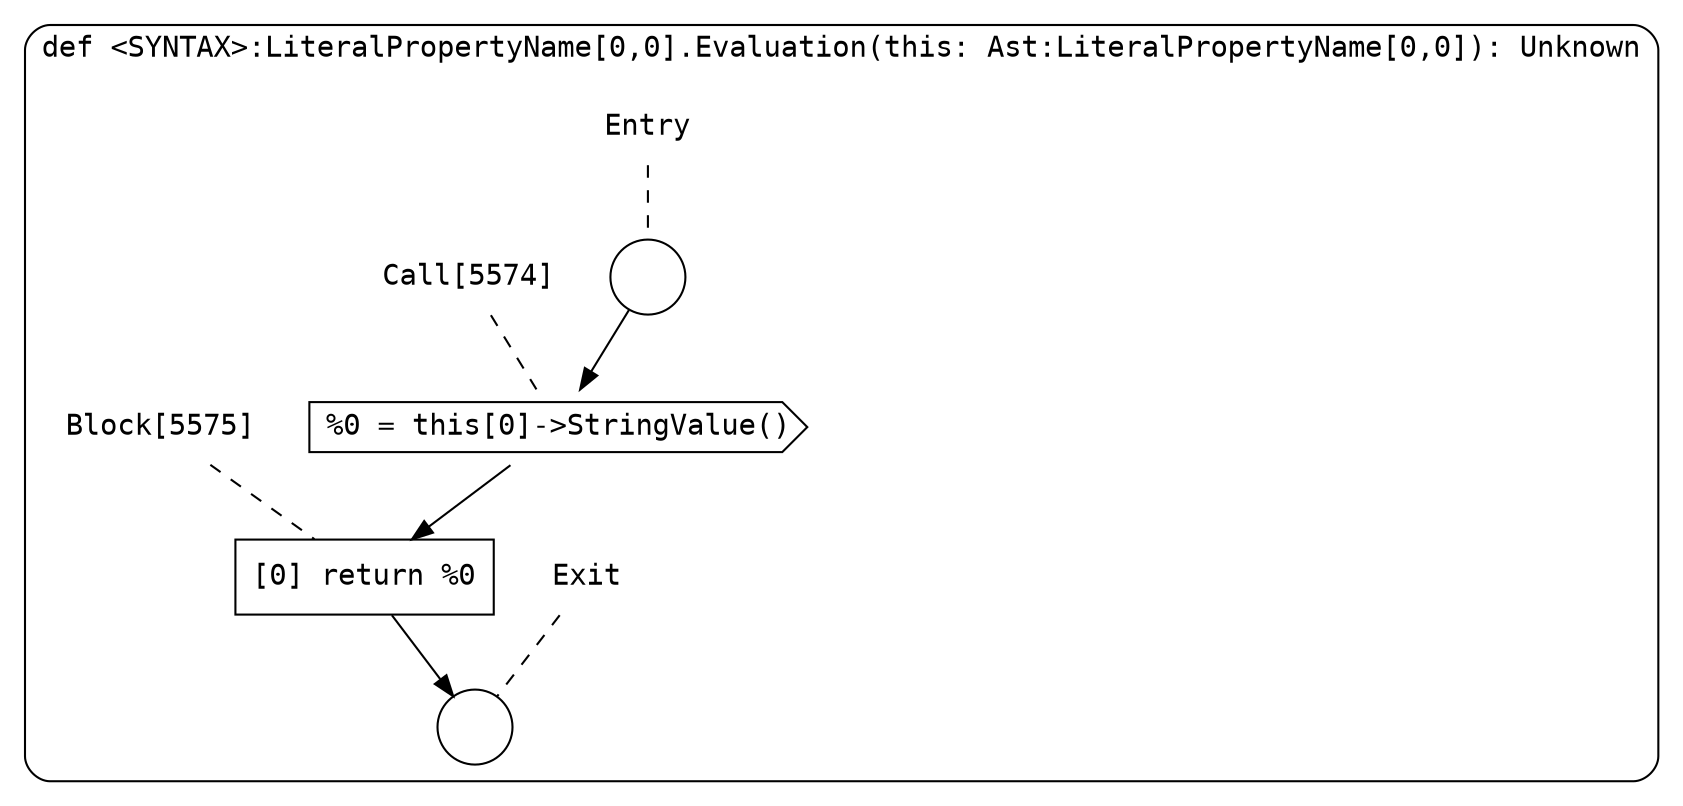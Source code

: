 digraph {
  graph [fontname = "Consolas"]
  node [fontname = "Consolas"]
  edge [fontname = "Consolas"]
  subgraph cluster1228 {
    label = "def <SYNTAX>:LiteralPropertyName[0,0].Evaluation(this: Ast:LiteralPropertyName[0,0]): Unknown"
    style = rounded
    cluster1228_entry_name [shape=none, label=<<font color="black">Entry</font>>]
    cluster1228_entry_name -> cluster1228_entry [arrowhead=none, color="black", style=dashed]
    cluster1228_entry [shape=circle label=" " color="black" fillcolor="white" style=filled]
    cluster1228_entry -> node5574 [color="black"]
    cluster1228_exit_name [shape=none, label=<<font color="black">Exit</font>>]
    cluster1228_exit_name -> cluster1228_exit [arrowhead=none, color="black", style=dashed]
    cluster1228_exit [shape=circle label=" " color="black" fillcolor="white" style=filled]
    node5574_name [shape=none, label=<<font color="black">Call[5574]</font>>]
    node5574_name -> node5574 [arrowhead=none, color="black", style=dashed]
    node5574 [shape=cds, label=<<font color="black">%0 = this[0]-&gt;StringValue()</font>> color="black" fillcolor="white", style=filled]
    node5574 -> node5575 [color="black"]
    node5575_name [shape=none, label=<<font color="black">Block[5575]</font>>]
    node5575_name -> node5575 [arrowhead=none, color="black", style=dashed]
    node5575 [shape=box, label=<<font color="black">[0] return %0<BR ALIGN="LEFT"/></font>> color="black" fillcolor="white", style=filled]
    node5575 -> cluster1228_exit [color="black"]
  }
}
